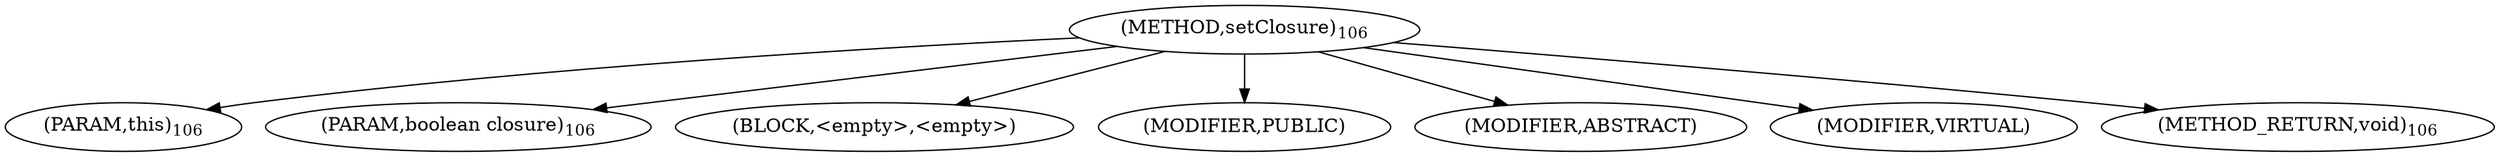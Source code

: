 digraph "setClosure" {  
"69" [label = <(METHOD,setClosure)<SUB>106</SUB>> ]
"70" [label = <(PARAM,this)<SUB>106</SUB>> ]
"71" [label = <(PARAM,boolean closure)<SUB>106</SUB>> ]
"72" [label = <(BLOCK,&lt;empty&gt;,&lt;empty&gt;)> ]
"73" [label = <(MODIFIER,PUBLIC)> ]
"74" [label = <(MODIFIER,ABSTRACT)> ]
"75" [label = <(MODIFIER,VIRTUAL)> ]
"76" [label = <(METHOD_RETURN,void)<SUB>106</SUB>> ]
  "69" -> "70" 
  "69" -> "71" 
  "69" -> "72" 
  "69" -> "73" 
  "69" -> "74" 
  "69" -> "75" 
  "69" -> "76" 
}

